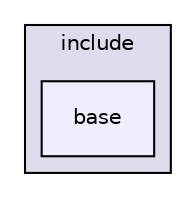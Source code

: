 digraph "/home/lwz/libmesh/include/base" {
  compound=true
  node [ fontsize="10", fontname="Helvetica"];
  edge [ labelfontsize="10", labelfontname="Helvetica"];
  subgraph clusterdir_e7fee3c13989f8a9ad582fb61a959d2f {
    graph [ bgcolor="#ddddee", pencolor="black", label="include" fontname="Helvetica", fontsize="10", URL="dir_e7fee3c13989f8a9ad582fb61a959d2f.html"]
  dir_1ae07b608d825b42a1c0038f6919e609 [shape=box, label="base", style="filled", fillcolor="#eeeeff", pencolor="black", URL="dir_1ae07b608d825b42a1c0038f6919e609.html"];
  }
}
